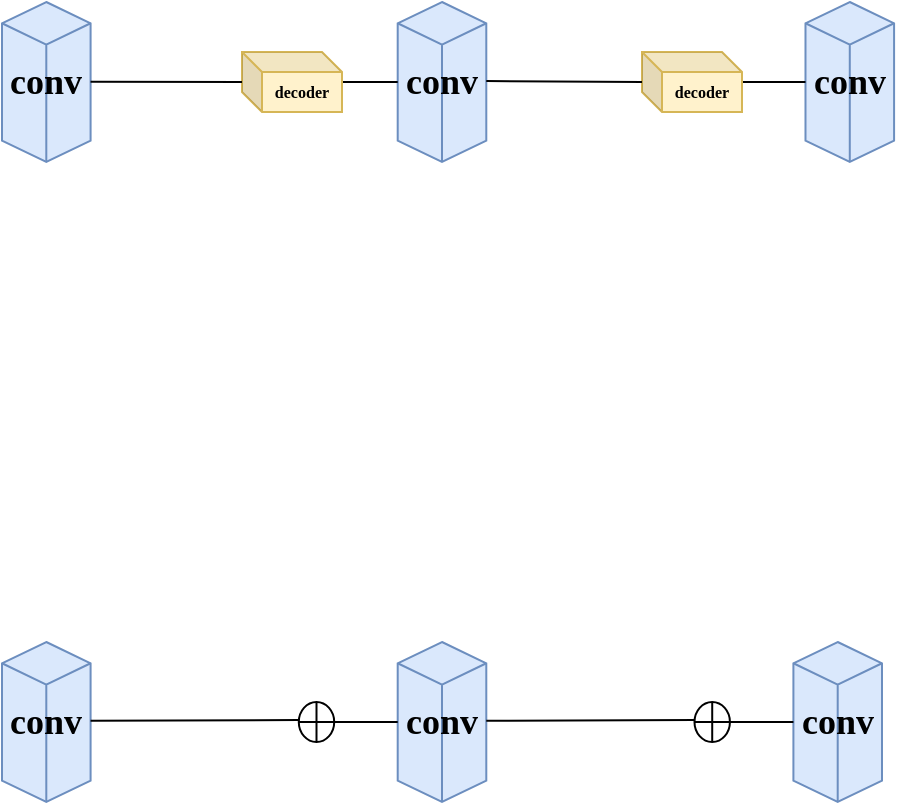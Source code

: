 <mxfile version="14.8.6" type="github">
  <diagram id="GJf43r-7LbxpunQonn26" name="第 1 页">
    <mxGraphModel dx="1052" dy="554" grid="1" gridSize="10" guides="1" tooltips="1" connect="1" arrows="1" fold="1" page="1" pageScale="1" pageWidth="827" pageHeight="1169" math="0" shadow="0">
      <root>
        <mxCell id="0" />
        <mxCell id="1" parent="0" />
        <mxCell id="bDL_2r86WqNwmGLxh7qB-3" value="&lt;h2&gt;&lt;font face=&quot;Times New Roman&quot;&gt;conv&lt;/font&gt;&lt;/h2&gt;" style="whiteSpace=wrap;html=1;shape=mxgraph.basic.isocube;isoAngle=15;direction=east;fillColor=#dae8fc;strokeColor=#6c8ebf;" parent="1" vertex="1">
          <mxGeometry x="80" y="160" width="44.295" height="80" as="geometry" />
        </mxCell>
        <mxCell id="bDL_2r86WqNwmGLxh7qB-8" value="&lt;h2&gt;&lt;font face=&quot;Times New Roman&quot;&gt;conv&lt;/font&gt;&lt;/h2&gt;" style="whiteSpace=wrap;html=1;shape=mxgraph.basic.isocube;isoAngle=15;direction=east;fillColor=#dae8fc;strokeColor=#6c8ebf;" parent="1" vertex="1">
          <mxGeometry x="277.851" y="160" width="44.295" height="80" as="geometry" />
        </mxCell>
        <mxCell id="bDL_2r86WqNwmGLxh7qB-20" value="" style="endArrow=none;html=1;exitX=1;exitY=0.5;exitDx=0;exitDy=0;exitPerimeter=0;entryX=0;entryY=0.5;entryDx=0;entryDy=0;entryPerimeter=0;" parent="1" target="bDL_2r86WqNwmGLxh7qB-8" edge="1">
          <mxGeometry x="201.12" y="200.07" width="41.22" height="50" as="geometry">
            <mxPoint x="246.109" y="200" as="sourcePoint" />
            <mxPoint x="335.562" y="320" as="targetPoint" />
          </mxGeometry>
        </mxCell>
        <mxCell id="bDL_2r86WqNwmGLxh7qB-31" value="&lt;h2&gt;&lt;font face=&quot;Times New Roman&quot;&gt;conv&lt;/font&gt;&lt;/h2&gt;" style="whiteSpace=wrap;html=1;shape=mxgraph.basic.isocube;isoAngle=15;direction=east;fillColor=#dae8fc;strokeColor=#6c8ebf;" parent="1" vertex="1">
          <mxGeometry x="481.745" y="160" width="44.295" height="80" as="geometry" />
        </mxCell>
        <mxCell id="bDL_2r86WqNwmGLxh7qB-33" value="" style="endArrow=none;html=1;exitX=1;exitY=0.5;exitDx=0;exitDy=0;exitPerimeter=0;entryX=0;entryY=0.5;entryDx=0;entryDy=0;entryPerimeter=0;" parent="1" target="bDL_2r86WqNwmGLxh7qB-31" edge="1">
          <mxGeometry x="405.014" y="200.07" width="41.22" height="50" as="geometry">
            <mxPoint x="450.004" y="200" as="sourcePoint" />
            <mxPoint x="539.456" y="320" as="targetPoint" />
          </mxGeometry>
        </mxCell>
        <mxCell id="zZluQEBC1r8uh6oRfPDT-1" value="" style="group" vertex="1" connectable="0" parent="1">
          <mxGeometry x="80" y="480" width="440" height="80" as="geometry" />
        </mxCell>
        <mxCell id="zZluQEBC1r8uh6oRfPDT-2" value="&lt;h2&gt;&lt;font face=&quot;Times New Roman&quot;&gt;conv&lt;/font&gt;&lt;/h2&gt;" style="whiteSpace=wrap;html=1;shape=mxgraph.basic.isocube;isoAngle=15;direction=east;fillColor=#dae8fc;strokeColor=#6c8ebf;" vertex="1" parent="zZluQEBC1r8uh6oRfPDT-1">
          <mxGeometry width="44.295" height="80" as="geometry" />
        </mxCell>
        <mxCell id="zZluQEBC1r8uh6oRfPDT-3" value="" style="verticalLabelPosition=bottom;verticalAlign=top;html=1;shape=mxgraph.flowchart.summing_function;" vertex="1" parent="zZluQEBC1r8uh6oRfPDT-1">
          <mxGeometry x="148.391" y="30" width="17.718" height="20" as="geometry" />
        </mxCell>
        <mxCell id="zZluQEBC1r8uh6oRfPDT-4" value="&lt;h2&gt;&lt;font face=&quot;Times New Roman&quot;&gt;conv&lt;/font&gt;&lt;/h2&gt;" style="whiteSpace=wrap;html=1;shape=mxgraph.basic.isocube;isoAngle=15;direction=east;fillColor=#dae8fc;strokeColor=#6c8ebf;" vertex="1" parent="zZluQEBC1r8uh6oRfPDT-1">
          <mxGeometry x="197.851" width="44.295" height="80" as="geometry" />
        </mxCell>
        <mxCell id="zZluQEBC1r8uh6oRfPDT-5" value="" style="endArrow=none;html=1;" edge="1" parent="zZluQEBC1r8uh6oRfPDT-1">
          <mxGeometry width="41.22" height="50" as="geometry">
            <mxPoint x="44.29" y="39.429" as="sourcePoint" />
            <mxPoint x="148.391" y="39" as="targetPoint" />
          </mxGeometry>
        </mxCell>
        <mxCell id="zZluQEBC1r8uh6oRfPDT-6" value="" style="endArrow=none;html=1;exitX=1;exitY=0.5;exitDx=0;exitDy=0;exitPerimeter=0;entryX=0;entryY=0.5;entryDx=0;entryDy=0;entryPerimeter=0;" edge="1" parent="zZluQEBC1r8uh6oRfPDT-1" source="zZluQEBC1r8uh6oRfPDT-3" target="zZluQEBC1r8uh6oRfPDT-4">
          <mxGeometry x="121.12" y="40.07" width="41.22" height="50" as="geometry">
            <mxPoint x="230.83" y="160" as="sourcePoint" />
            <mxPoint x="255.562" y="160" as="targetPoint" />
          </mxGeometry>
        </mxCell>
        <mxCell id="zZluQEBC1r8uh6oRfPDT-7" value="" style="verticalLabelPosition=bottom;verticalAlign=top;html=1;shape=mxgraph.flowchart.summing_function;" vertex="1" parent="zZluQEBC1r8uh6oRfPDT-1">
          <mxGeometry x="346.246" y="30" width="17.718" height="20" as="geometry" />
        </mxCell>
        <mxCell id="zZluQEBC1r8uh6oRfPDT-8" value="&lt;h2&gt;&lt;font face=&quot;Times New Roman&quot;&gt;conv&lt;/font&gt;&lt;/h2&gt;" style="whiteSpace=wrap;html=1;shape=mxgraph.basic.isocube;isoAngle=15;direction=east;fillColor=#dae8fc;strokeColor=#6c8ebf;" vertex="1" parent="zZluQEBC1r8uh6oRfPDT-1">
          <mxGeometry x="395.705" width="44.295" height="80" as="geometry" />
        </mxCell>
        <mxCell id="zZluQEBC1r8uh6oRfPDT-9" value="" style="endArrow=none;html=1;" edge="1" parent="zZluQEBC1r8uh6oRfPDT-1">
          <mxGeometry x="197.854" width="41.22" height="50" as="geometry">
            <mxPoint x="242.144" y="39.429" as="sourcePoint" />
            <mxPoint x="346.245" y="39" as="targetPoint" />
          </mxGeometry>
        </mxCell>
        <mxCell id="zZluQEBC1r8uh6oRfPDT-10" value="" style="endArrow=none;html=1;exitX=1;exitY=0.5;exitDx=0;exitDy=0;exitPerimeter=0;entryX=0;entryY=0.5;entryDx=0;entryDy=0;entryPerimeter=0;" edge="1" parent="zZluQEBC1r8uh6oRfPDT-1" source="zZluQEBC1r8uh6oRfPDT-7" target="zZluQEBC1r8uh6oRfPDT-8">
          <mxGeometry x="318.974" y="40.07" width="41.22" height="50" as="geometry">
            <mxPoint x="428.684" y="160" as="sourcePoint" />
            <mxPoint x="453.416" y="160" as="targetPoint" />
          </mxGeometry>
        </mxCell>
        <mxCell id="zZluQEBC1r8uh6oRfPDT-14" value="&lt;h6&gt;&lt;font face=&quot;Times New Roman&quot;&gt;decoder&lt;/font&gt;&lt;/h6&gt;" style="shape=cube;whiteSpace=wrap;html=1;boundedLbl=1;backgroundOutline=1;darkOpacity=0.05;darkOpacity2=0.1;size=10;fillColor=#fff2cc;strokeColor=#d6b656;" vertex="1" parent="1">
          <mxGeometry x="200" y="185" width="50" height="30" as="geometry" />
        </mxCell>
        <mxCell id="zZluQEBC1r8uh6oRfPDT-16" value="" style="endArrow=none;html=1;" edge="1" parent="1">
          <mxGeometry x="80.004" y="160.5" width="41.22" height="50" as="geometry">
            <mxPoint x="124.294" y="199.929" as="sourcePoint" />
            <mxPoint x="200" y="200" as="targetPoint" />
          </mxGeometry>
        </mxCell>
        <mxCell id="zZluQEBC1r8uh6oRfPDT-17" value="&lt;h6&gt;&lt;font face=&quot;Times New Roman&quot;&gt;decoder&lt;/font&gt;&lt;/h6&gt;" style="shape=cube;whiteSpace=wrap;html=1;boundedLbl=1;backgroundOutline=1;darkOpacity=0.05;darkOpacity2=0.1;size=10;fillColor=#fff2cc;strokeColor=#d6b656;" vertex="1" parent="1">
          <mxGeometry x="400" y="185" width="50" height="30" as="geometry" />
        </mxCell>
        <mxCell id="zZluQEBC1r8uh6oRfPDT-19" value="" style="endArrow=none;html=1;" edge="1" parent="1">
          <mxGeometry x="277.854" y="160.07" width="41.22" height="50" as="geometry">
            <mxPoint x="322.144" y="199.499" as="sourcePoint" />
            <mxPoint x="400" y="200" as="targetPoint" />
          </mxGeometry>
        </mxCell>
      </root>
    </mxGraphModel>
  </diagram>
</mxfile>
